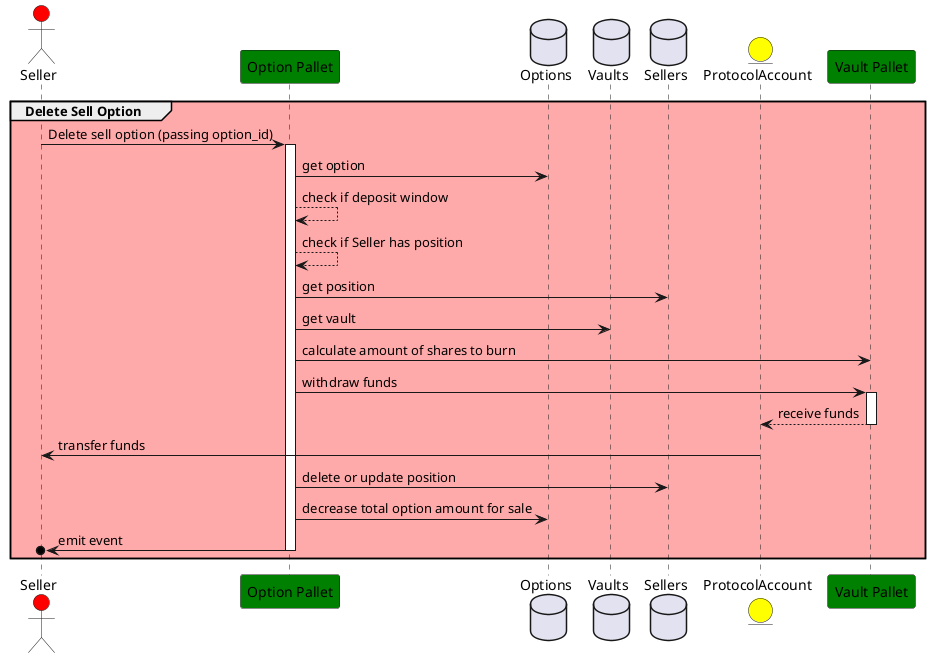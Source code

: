 @startuml
actor Seller #red
participant "Option Pallet" as Protocol #green
database Options
database Vaults
database Sellers
entity ProtocolAccount #yellow
participant "Vault Pallet" as Vault #green


group #FF000055 Delete Sell Option
Seller -> Protocol: Delete sell option (passing option_id)
activate Protocol
Protocol -> Options: get option
Protocol --> Protocol: check if deposit window
Protocol --> Protocol: check if Seller has position
Protocol -> Sellers: get position
Protocol -> Vaults: get vault
Protocol -> Vault: calculate amount of shares to burn
Protocol -> Vault: withdraw funds
activate Vault
ProtocolAccount <-- Vault: receive funds
deactivate Vault
Seller <- ProtocolAccount: transfer funds
Protocol -> Sellers: delete or update position
Protocol -> Options: decrease total option amount for sale
Seller o<- Protocol: emit event
deactivate Protocol
end
@enduml